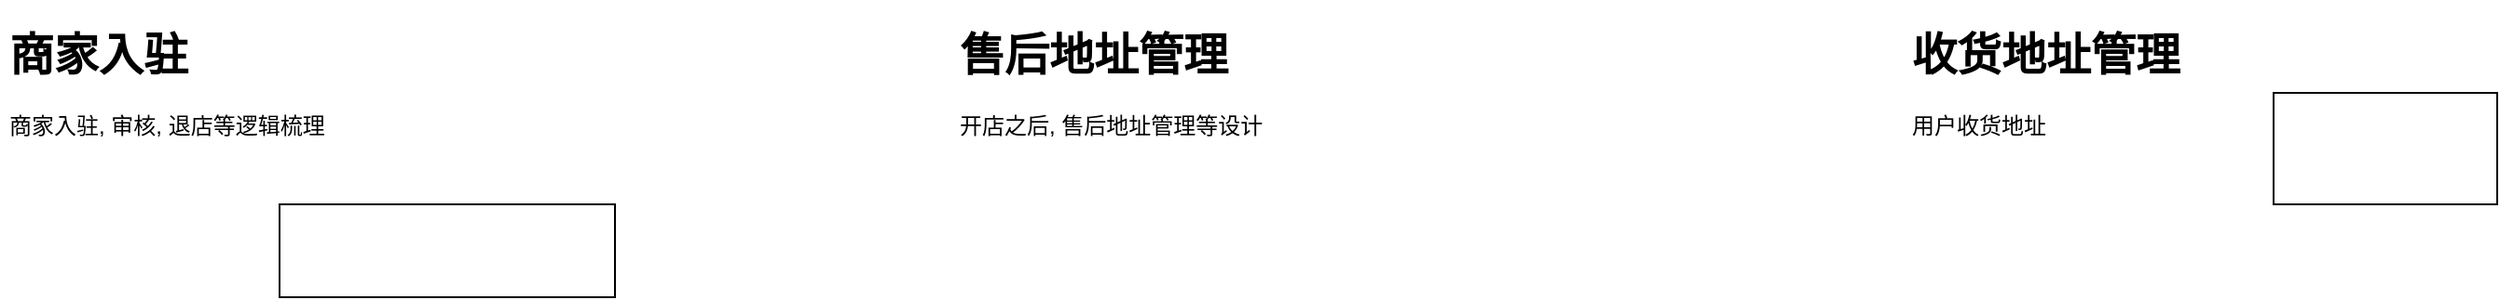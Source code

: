 <mxfile version="14.6.11" type="github">
  <diagram id="xL5Nmr-esy2804ZCpAjE" name="第 1 页">
    <mxGraphModel dx="946" dy="590" grid="1" gridSize="10" guides="1" tooltips="1" connect="1" arrows="1" fold="1" page="1" pageScale="1" pageWidth="827" pageHeight="1169" math="0" shadow="0">
      <root>
        <mxCell id="0" />
        <mxCell id="1" parent="0" />
        <mxCell id="Aki6pbfYvo70P3W0XVMl-2" value="" style="rounded=0;whiteSpace=wrap;html=1;" vertex="1" parent="1">
          <mxGeometry x="180" y="130" width="180" height="50" as="geometry" />
        </mxCell>
        <mxCell id="Aki6pbfYvo70P3W0XVMl-3" value="&lt;h1&gt;商家入驻&lt;/h1&gt;&lt;div&gt;商家入驻, 审核, 退店等逻辑梳理&lt;/div&gt;" style="text;html=1;strokeColor=none;fillColor=none;spacing=5;spacingTop=-20;whiteSpace=wrap;overflow=hidden;rounded=0;" vertex="1" parent="1">
          <mxGeometry x="30" y="30" width="190" height="120" as="geometry" />
        </mxCell>
        <mxCell id="Aki6pbfYvo70P3W0XVMl-4" value="&lt;h1&gt;售后地址管理&lt;/h1&gt;&lt;div&gt;开店之后, 售后地址管理等设计&lt;/div&gt;" style="text;html=1;strokeColor=none;fillColor=none;spacing=5;spacingTop=-20;whiteSpace=wrap;overflow=hidden;rounded=0;" vertex="1" parent="1">
          <mxGeometry x="540" y="30" width="190" height="120" as="geometry" />
        </mxCell>
        <mxCell id="Aki6pbfYvo70P3W0XVMl-5" value="&lt;h1&gt;收货地址管理&lt;/h1&gt;&lt;div&gt;用户收货地址&lt;/div&gt;" style="text;html=1;strokeColor=none;fillColor=none;spacing=5;spacingTop=-20;whiteSpace=wrap;overflow=hidden;rounded=0;" vertex="1" parent="1">
          <mxGeometry x="1051" y="30" width="190" height="120" as="geometry" />
        </mxCell>
        <mxCell id="Aki6pbfYvo70P3W0XVMl-6" value="" style="rounded=0;whiteSpace=wrap;html=1;" vertex="1" parent="1">
          <mxGeometry x="1250" y="70" width="120" height="60" as="geometry" />
        </mxCell>
      </root>
    </mxGraphModel>
  </diagram>
</mxfile>
